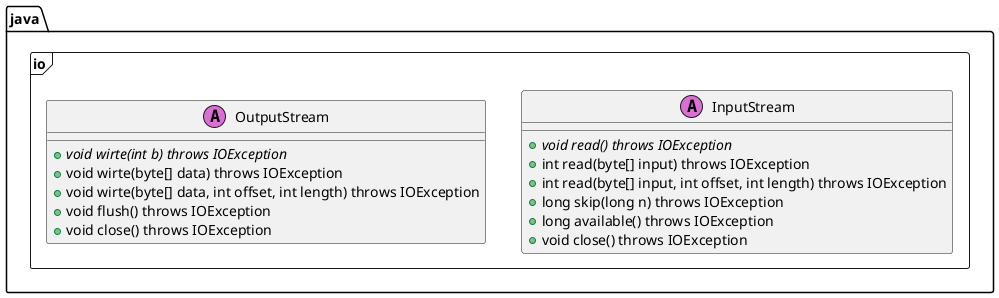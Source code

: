 @startuml
package java.io <<Frame>> {
	class InputStream << (A,orchid) >> {
		{abstract} +void read() throws IOException
		+int read(byte[] input) throws IOException
		+int read(byte[] input, int offset, int length) throws IOException
		+long skip(long n) throws IOException
		+long available() throws IOException
		+void close() throws IOException
	}
	class OutputStream << (A,orchid) >> {
		{abstract} +void wirte(int b) throws IOException
		+void wirte(byte[] data) throws IOException
		+void wirte(byte[] data, int offset, int length) throws IOException
		+void flush() throws IOException
		+void close() throws IOException
	}
}
@enduml